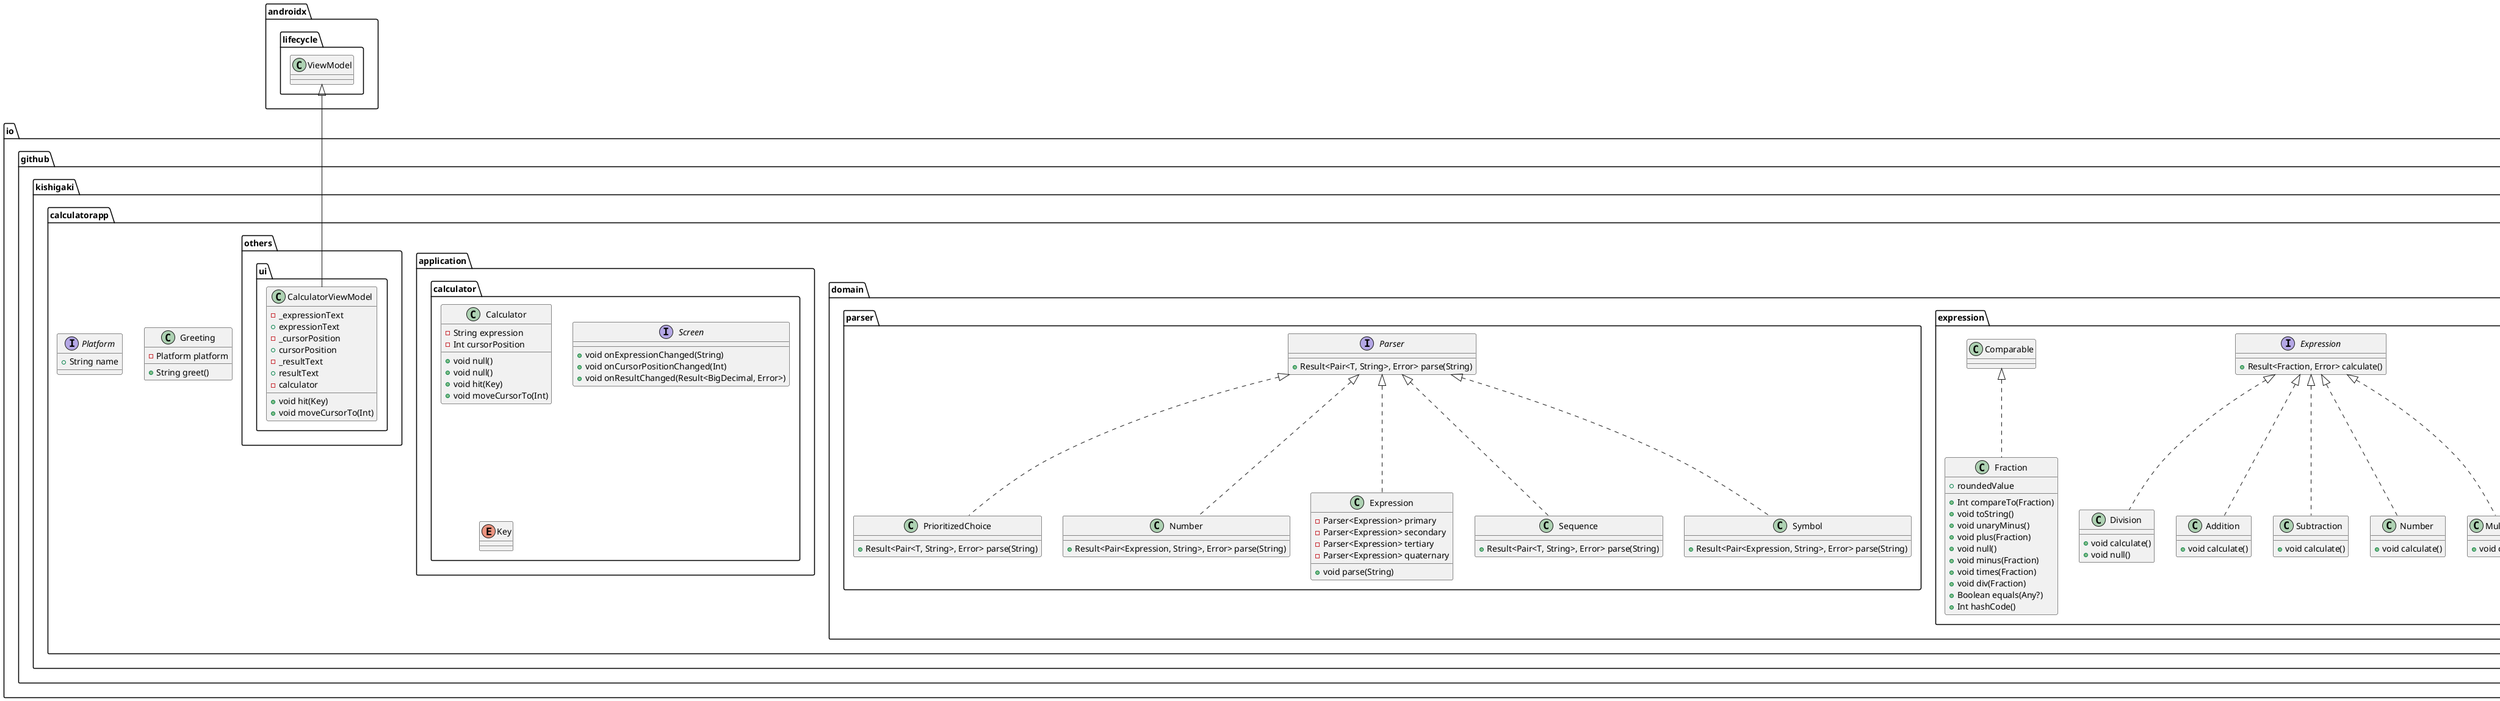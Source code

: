 @startuml
class io.github.kishigaki.calculatorapp.domain.expression.Division {
+ void calculate()
+ void null()
}

class io.github.kishigaki.calculatorapp.application.calculator.Calculator {
- String expression
- Int cursorPosition
+ void null()
+ void null()
+ void hit(Key)
+ void moveCursorTo(Int)
}


class io.github.kishigaki.calculatorapp.Greeting {
- Platform platform
+ String greet()
}


interface io.github.kishigaki.calculatorapp.application.calculator.Screen {
+ void onExpressionChanged(String)
+ void onCursorPositionChanged(Int)
+ void onResultChanged(Result<BigDecimal, Error>)
}

class io.github.kishigaki.calculatorapp.domain.expression.Addition {
+ void calculate()
}

interface io.github.kishigaki.calculatorapp.domain.expression.Expression {
+ Result<Fraction, Error> calculate()
}

class io.github.kishigaki.calculatorapp.domain.parser.PrioritizedChoice {
+ Result<Pair<T, String>, Error> parse(String)
}

class io.github.kishigaki.calculatorapp.domain.parser.Number {
+ Result<Pair<Expression, String>, Error> parse(String)
}

class io.github.kishigaki.calculatorapp.domain.parser.Expression {
- Parser<Expression> primary
- Parser<Expression> secondary
- Parser<Expression> tertiary
- Parser<Expression> quaternary
+ void parse(String)
}


class io.github.kishigaki.calculatorapp.domain.parser.Sequence {
+ Result<Pair<T, String>, Error> parse(String)
}

class io.github.kishigaki.calculatorapp.domain.expression.Subtraction {
+ void calculate()
}

class io.github.kishigaki.calculatorapp.domain.expression.Number {
+ void calculate()
}

interface io.github.kishigaki.calculatorapp.domain.parser.Parser {
+ Result<Pair<T, String>, Error> parse(String)
}

enum io.github.kishigaki.calculatorapp.application.calculator.Key {
}
class io.github.kishigaki.calculatorapp.domain.expression.Fraction {
+  roundedValue
+ Int compareTo(Fraction)
+ void toString()
+ void unaryMinus()
+ void plus(Fraction)
+ void null()
+ void minus(Fraction)
+ void times(Fraction)
+ void div(Fraction)
+ Boolean equals(Any?)
+ Int hashCode()
}


class io.github.kishigaki.calculatorapp.others.ui.CalculatorViewModel {
-  _expressionText
+  expressionText
-  _cursorPosition
+  cursorPosition
-  _resultText
+  resultText
-  calculator
+ void hit(Key)
+ void moveCursorTo(Int)
}


class io.github.kishigaki.calculatorapp.domain.expression.Multiplication {
+ void calculate()
}

interface io.github.kishigaki.calculatorapp.Platform {
+ String name
}

class io.github.kishigaki.calculatorapp.domain.parser.Symbol {
+ Result<Pair<Expression, String>, Error> parse(String)
}



io.github.kishigaki.calculatorapp.domain.expression.Expression <|.. io.github.kishigaki.calculatorapp.domain.expression.Division
io.github.kishigaki.calculatorapp.domain.expression.Expression <|.. io.github.kishigaki.calculatorapp.domain.expression.Addition
io.github.kishigaki.calculatorapp.domain.parser.Parser <|.. io.github.kishigaki.calculatorapp.domain.parser.PrioritizedChoice
io.github.kishigaki.calculatorapp.domain.parser.Parser <|.. io.github.kishigaki.calculatorapp.domain.parser.Number
io.github.kishigaki.calculatorapp.domain.parser.Parser <|.. io.github.kishigaki.calculatorapp.domain.parser.Expression
io.github.kishigaki.calculatorapp.domain.parser.Parser <|.. io.github.kishigaki.calculatorapp.domain.parser.Sequence
io.github.kishigaki.calculatorapp.domain.expression.Expression <|.. io.github.kishigaki.calculatorapp.domain.expression.Subtraction
io.github.kishigaki.calculatorapp.domain.expression.Expression <|.. io.github.kishigaki.calculatorapp.domain.expression.Number
io.github.kishigaki.calculatorapp.domain.expression.Comparable <|.. io.github.kishigaki.calculatorapp.domain.expression.Fraction
androidx.lifecycle.ViewModel <|-- io.github.kishigaki.calculatorapp.others.ui.CalculatorViewModel
io.github.kishigaki.calculatorapp.domain.expression.Expression <|.. io.github.kishigaki.calculatorapp.domain.expression.Multiplication
io.github.kishigaki.calculatorapp.domain.parser.Parser <|.. io.github.kishigaki.calculatorapp.domain.parser.Symbol
@enduml